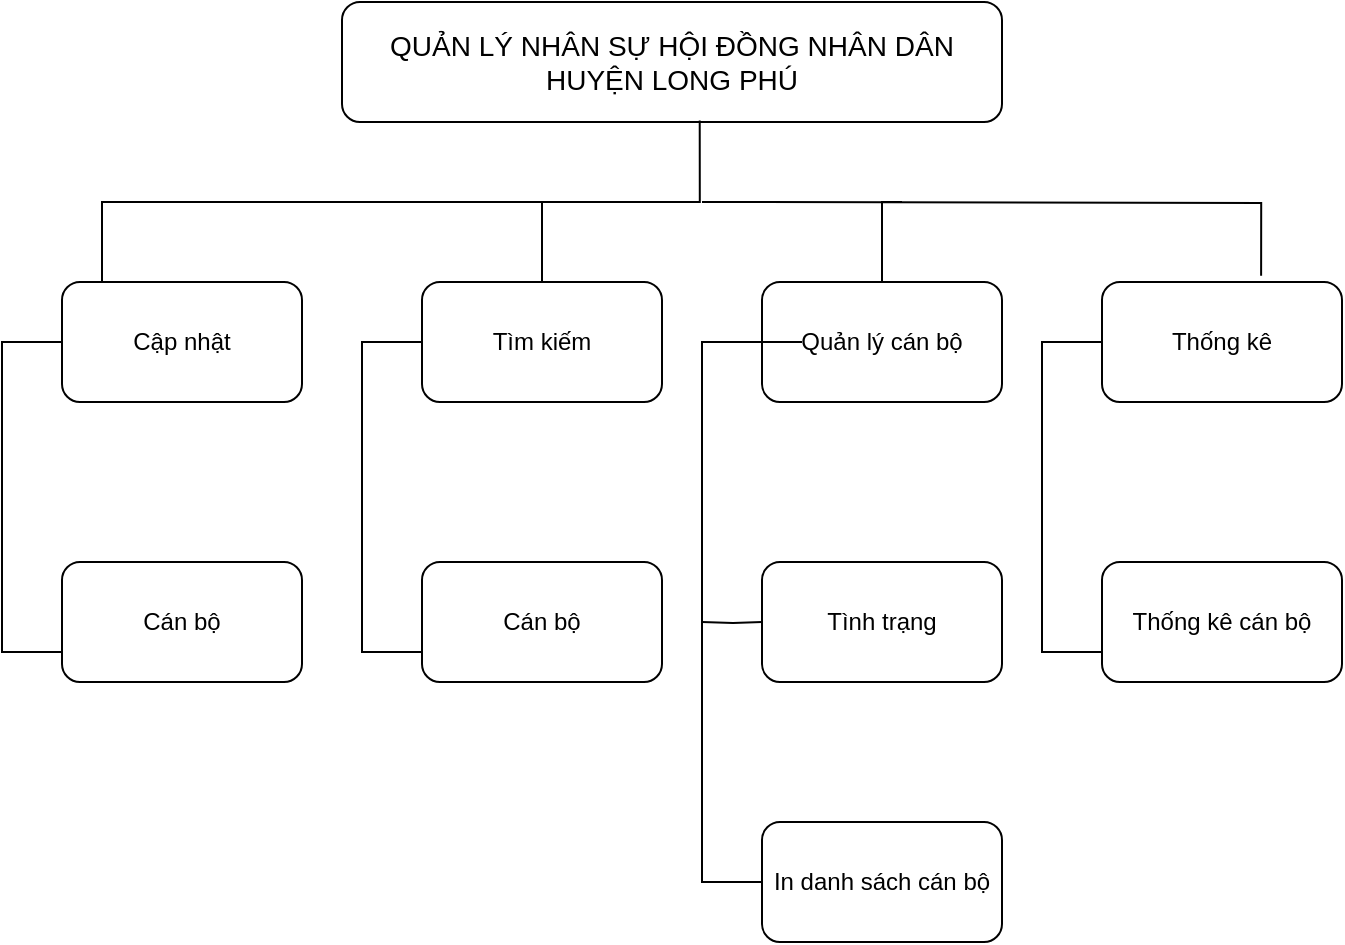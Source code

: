 <mxfile version="24.0.7" type="device">
  <diagram name="Trang-1" id="vIzcf_xTmkg6_G3ukQNK">
    <mxGraphModel dx="1006" dy="567" grid="0" gridSize="10" guides="1" tooltips="1" connect="1" arrows="1" fold="1" page="1" pageScale="1" pageWidth="827" pageHeight="1169" math="0" shadow="0">
      <root>
        <mxCell id="0" />
        <mxCell id="1" parent="0" />
        <mxCell id="LwaAHMFavE_F-gTN4s35-1" value="QUẢN LÝ NHÂN SỰ HỘI ĐỒNG NHÂN DÂN HUYỆN LONG PHÚ" style="rounded=1;whiteSpace=wrap;html=1;fontSize=14;" parent="1" vertex="1">
          <mxGeometry x="260" y="50" width="330" height="60" as="geometry" />
        </mxCell>
        <mxCell id="LwaAHMFavE_F-gTN4s35-2" value="Cập nhật" style="rounded=1;whiteSpace=wrap;html=1;" parent="1" vertex="1">
          <mxGeometry x="120" y="190" width="120" height="60" as="geometry" />
        </mxCell>
        <mxCell id="LwaAHMFavE_F-gTN4s35-5" value="Tìm kiếm" style="rounded=1;whiteSpace=wrap;html=1;" parent="1" vertex="1">
          <mxGeometry x="300" y="190" width="120" height="60" as="geometry" />
        </mxCell>
        <mxCell id="LwaAHMFavE_F-gTN4s35-6" value="Cán bộ" style="rounded=1;whiteSpace=wrap;html=1;" parent="1" vertex="1">
          <mxGeometry x="120" y="330" width="120" height="60" as="geometry" />
        </mxCell>
        <mxCell id="LwaAHMFavE_F-gTN4s35-7" value="Cán bộ" style="rounded=1;whiteSpace=wrap;html=1;" parent="1" vertex="1">
          <mxGeometry x="300" y="330" width="120" height="60" as="geometry" />
        </mxCell>
        <mxCell id="LwaAHMFavE_F-gTN4s35-8" value="Tình trạng" style="rounded=1;whiteSpace=wrap;html=1;" parent="1" vertex="1">
          <mxGeometry x="470" y="330" width="120" height="60" as="geometry" />
        </mxCell>
        <mxCell id="LwaAHMFavE_F-gTN4s35-9" value="Quản lý cán bộ" style="rounded=1;whiteSpace=wrap;html=1;" parent="1" vertex="1">
          <mxGeometry x="470" y="190" width="120" height="60" as="geometry" />
        </mxCell>
        <mxCell id="LwaAHMFavE_F-gTN4s35-10" value="In danh sách cán bộ" style="rounded=1;whiteSpace=wrap;html=1;" parent="1" vertex="1">
          <mxGeometry x="470" y="460" width="120" height="60" as="geometry" />
        </mxCell>
        <mxCell id="LwaAHMFavE_F-gTN4s35-11" value="Thống kê" style="rounded=1;whiteSpace=wrap;html=1;" parent="1" vertex="1">
          <mxGeometry x="640" y="190" width="120" height="60" as="geometry" />
        </mxCell>
        <mxCell id="LwaAHMFavE_F-gTN4s35-12" value="Thống kê cán bộ" style="rounded=1;whiteSpace=wrap;html=1;" parent="1" vertex="1">
          <mxGeometry x="640" y="330" width="120" height="60" as="geometry" />
        </mxCell>
        <mxCell id="LwaAHMFavE_F-gTN4s35-13" value="" style="endArrow=none;html=1;rounded=0;edgeStyle=orthogonalEdgeStyle;entryX=0.542;entryY=0.987;entryDx=0;entryDy=0;entryPerimeter=0;exitX=0.5;exitY=0;exitDx=0;exitDy=0;" parent="1" source="LwaAHMFavE_F-gTN4s35-2" target="LwaAHMFavE_F-gTN4s35-1" edge="1">
          <mxGeometry width="50" height="50" relative="1" as="geometry">
            <mxPoint x="390" y="220" as="sourcePoint" />
            <mxPoint x="440" y="170" as="targetPoint" />
            <Array as="points">
              <mxPoint x="140" y="150" />
              <mxPoint x="439" y="150" />
            </Array>
          </mxGeometry>
        </mxCell>
        <mxCell id="LwaAHMFavE_F-gTN4s35-17" value="" style="endArrow=none;html=1;rounded=0;edgeStyle=orthogonalEdgeStyle;entryX=0.663;entryY=-0.053;entryDx=0;entryDy=0;entryPerimeter=0;" parent="1" target="LwaAHMFavE_F-gTN4s35-11" edge="1">
          <mxGeometry width="50" height="50" relative="1" as="geometry">
            <mxPoint x="440" y="150" as="sourcePoint" />
            <mxPoint x="750" y="150" as="targetPoint" />
          </mxGeometry>
        </mxCell>
        <mxCell id="LwaAHMFavE_F-gTN4s35-20" value="" style="endArrow=none;html=1;rounded=0;edgeStyle=orthogonalEdgeStyle;entryX=0.5;entryY=0;entryDx=0;entryDy=0;" parent="1" target="LwaAHMFavE_F-gTN4s35-5" edge="1">
          <mxGeometry width="50" height="50" relative="1" as="geometry">
            <mxPoint x="340" y="150" as="sourcePoint" />
            <mxPoint x="370" y="160" as="targetPoint" />
            <Array as="points">
              <mxPoint x="360" y="150" />
            </Array>
          </mxGeometry>
        </mxCell>
        <mxCell id="LwaAHMFavE_F-gTN4s35-22" value="" style="endArrow=none;html=1;rounded=0;edgeStyle=orthogonalEdgeStyle;entryX=0.5;entryY=0;entryDx=0;entryDy=0;" parent="1" target="LwaAHMFavE_F-gTN4s35-9" edge="1">
          <mxGeometry width="50" height="50" relative="1" as="geometry">
            <mxPoint x="540" y="150" as="sourcePoint" />
            <mxPoint x="450" y="160" as="targetPoint" />
            <Array as="points">
              <mxPoint x="530" y="150" />
            </Array>
          </mxGeometry>
        </mxCell>
        <mxCell id="LwaAHMFavE_F-gTN4s35-23" value="" style="endArrow=none;html=1;rounded=0;edgeStyle=elbowEdgeStyle;entryX=0;entryY=0.5;entryDx=0;entryDy=0;exitX=0;exitY=0.75;exitDx=0;exitDy=0;" parent="1" source="LwaAHMFavE_F-gTN4s35-6" target="LwaAHMFavE_F-gTN4s35-2" edge="1">
          <mxGeometry width="50" height="50" relative="1" as="geometry">
            <mxPoint x="50" y="370" as="sourcePoint" />
            <mxPoint x="100" y="250" as="targetPoint" />
            <Array as="points">
              <mxPoint x="90" y="300" />
            </Array>
          </mxGeometry>
        </mxCell>
        <mxCell id="LwaAHMFavE_F-gTN4s35-24" value="" style="endArrow=none;html=1;rounded=0;edgeStyle=elbowEdgeStyle;entryX=0;entryY=0.5;entryDx=0;entryDy=0;exitX=0;exitY=0.75;exitDx=0;exitDy=0;" parent="1" edge="1">
          <mxGeometry width="50" height="50" relative="1" as="geometry">
            <mxPoint x="300" y="375" as="sourcePoint" />
            <mxPoint x="300" y="220" as="targetPoint" />
            <Array as="points">
              <mxPoint x="270" y="300" />
            </Array>
          </mxGeometry>
        </mxCell>
        <mxCell id="LwaAHMFavE_F-gTN4s35-25" value="" style="endArrow=none;html=1;rounded=0;edgeStyle=elbowEdgeStyle;entryX=0;entryY=0.5;entryDx=0;entryDy=0;" parent="1" edge="1">
          <mxGeometry width="50" height="50" relative="1" as="geometry">
            <mxPoint x="470" y="490" as="sourcePoint" />
            <mxPoint x="490" y="220" as="targetPoint" />
            <Array as="points">
              <mxPoint x="440" y="410" />
              <mxPoint x="460" y="300" />
            </Array>
          </mxGeometry>
        </mxCell>
        <mxCell id="LwaAHMFavE_F-gTN4s35-26" value="" style="endArrow=none;html=1;rounded=0;edgeStyle=elbowEdgeStyle;entryX=0;entryY=0.5;entryDx=0;entryDy=0;exitX=0;exitY=0.75;exitDx=0;exitDy=0;" parent="1" edge="1">
          <mxGeometry width="50" height="50" relative="1" as="geometry">
            <mxPoint x="640" y="375" as="sourcePoint" />
            <mxPoint x="640" y="220" as="targetPoint" />
            <Array as="points">
              <mxPoint x="610" y="300" />
            </Array>
          </mxGeometry>
        </mxCell>
        <mxCell id="LwaAHMFavE_F-gTN4s35-28" value="" style="endArrow=none;html=1;rounded=0;edgeStyle=orthogonalEdgeStyle;entryX=0;entryY=0.5;entryDx=0;entryDy=0;" parent="1" target="LwaAHMFavE_F-gTN4s35-8" edge="1">
          <mxGeometry width="50" height="50" relative="1" as="geometry">
            <mxPoint x="440" y="360" as="sourcePoint" />
            <mxPoint x="460" y="330" as="targetPoint" />
          </mxGeometry>
        </mxCell>
      </root>
    </mxGraphModel>
  </diagram>
</mxfile>
